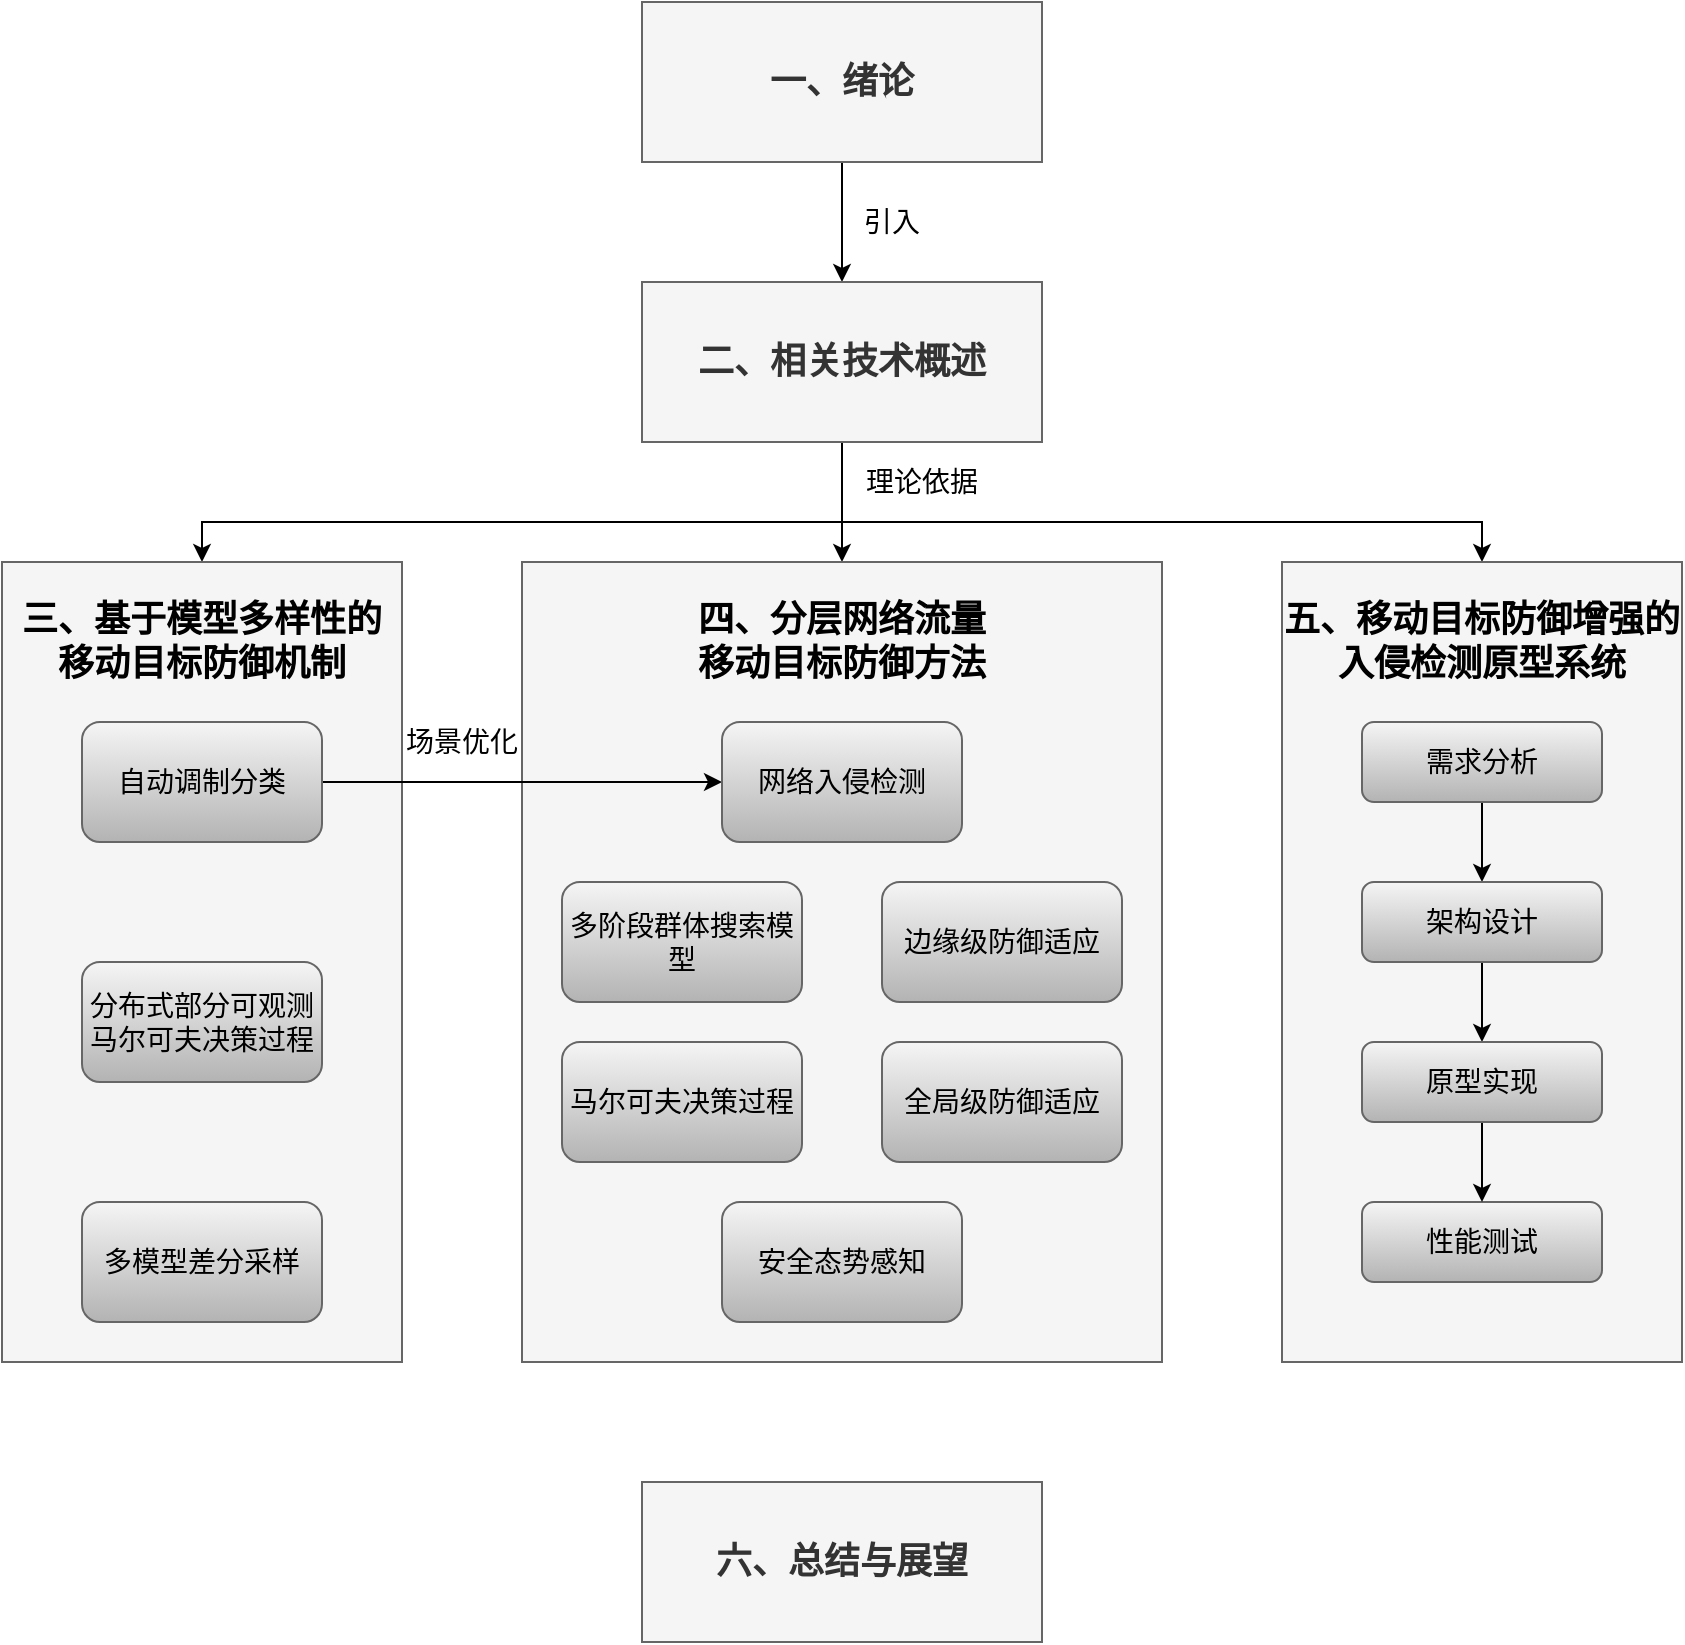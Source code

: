 <mxfile version="26.0.14">
  <diagram name="第 1 页" id="qc2q_1On10yiy-To-4JP">
    <mxGraphModel dx="1097" dy="1290" grid="1" gridSize="10" guides="1" tooltips="1" connect="1" arrows="1" fold="1" page="1" pageScale="1" pageWidth="1169" pageHeight="827" math="0" shadow="0">
      <root>
        <mxCell id="0" />
        <mxCell id="1" parent="0" />
        <mxCell id="NPRY7WiiiutcvWt0n5j4-31" style="edgeStyle=orthogonalEdgeStyle;rounded=0;orthogonalLoop=1;jettySize=auto;html=1;exitX=0.5;exitY=1;exitDx=0;exitDy=0;entryX=0.5;entryY=0;entryDx=0;entryDy=0;" edge="1" parent="1" source="NPRY7WiiiutcvWt0n5j4-1" target="NPRY7WiiiutcvWt0n5j4-2">
          <mxGeometry relative="1" as="geometry" />
        </mxCell>
        <mxCell id="NPRY7WiiiutcvWt0n5j4-1" value="一、绪论" style="rounded=0;whiteSpace=wrap;html=1;fontSize=18;fontStyle=1;fillColor=#f5f5f5;fontColor=#333333;strokeColor=#666666;" vertex="1" parent="1">
          <mxGeometry x="340" width="200" height="80" as="geometry" />
        </mxCell>
        <mxCell id="NPRY7WiiiutcvWt0n5j4-33" style="edgeStyle=orthogonalEdgeStyle;rounded=0;orthogonalLoop=1;jettySize=auto;html=1;exitX=0.5;exitY=1;exitDx=0;exitDy=0;entryX=0.5;entryY=0;entryDx=0;entryDy=0;" edge="1" parent="1" source="NPRY7WiiiutcvWt0n5j4-2" target="NPRY7WiiiutcvWt0n5j4-8">
          <mxGeometry relative="1" as="geometry">
            <Array as="points">
              <mxPoint x="440" y="260" />
              <mxPoint x="120" y="260" />
            </Array>
          </mxGeometry>
        </mxCell>
        <mxCell id="NPRY7WiiiutcvWt0n5j4-34" style="edgeStyle=orthogonalEdgeStyle;rounded=0;orthogonalLoop=1;jettySize=auto;html=1;exitX=0.5;exitY=1;exitDx=0;exitDy=0;entryX=0.5;entryY=0;entryDx=0;entryDy=0;" edge="1" parent="1" source="NPRY7WiiiutcvWt0n5j4-2" target="NPRY7WiiiutcvWt0n5j4-9">
          <mxGeometry relative="1" as="geometry" />
        </mxCell>
        <mxCell id="NPRY7WiiiutcvWt0n5j4-35" style="edgeStyle=orthogonalEdgeStyle;rounded=0;orthogonalLoop=1;jettySize=auto;html=1;exitX=0.5;exitY=1;exitDx=0;exitDy=0;entryX=0.5;entryY=0;entryDx=0;entryDy=0;" edge="1" parent="1" source="NPRY7WiiiutcvWt0n5j4-2" target="NPRY7WiiiutcvWt0n5j4-10">
          <mxGeometry relative="1" as="geometry">
            <Array as="points">
              <mxPoint x="440" y="260" />
              <mxPoint x="760" y="260" />
            </Array>
          </mxGeometry>
        </mxCell>
        <mxCell id="NPRY7WiiiutcvWt0n5j4-2" value="二、相关技术概述" style="rounded=0;whiteSpace=wrap;html=1;fontSize=18;fontStyle=1;fillColor=#f5f5f5;fontColor=#333333;strokeColor=#666666;" vertex="1" parent="1">
          <mxGeometry x="340" y="140" width="200" height="80" as="geometry" />
        </mxCell>
        <mxCell id="NPRY7WiiiutcvWt0n5j4-3" value="六、总结与展望" style="rounded=0;whiteSpace=wrap;html=1;fontSize=18;fontStyle=1;fillColor=#f5f5f5;fontColor=#333333;strokeColor=#666666;" vertex="1" parent="1">
          <mxGeometry x="340" y="740" width="200" height="80" as="geometry" />
        </mxCell>
        <mxCell id="NPRY7WiiiutcvWt0n5j4-4" value="" style="rounded=0;whiteSpace=wrap;html=1;fillColor=#f5f5f5;fontColor=#333333;strokeColor=#666666;" vertex="1" parent="1">
          <mxGeometry x="20" y="280" width="200" height="400" as="geometry" />
        </mxCell>
        <mxCell id="NPRY7WiiiutcvWt0n5j4-6" value="" style="rounded=0;whiteSpace=wrap;html=1;fillColor=#f5f5f5;fontColor=#333333;strokeColor=#666666;" vertex="1" parent="1">
          <mxGeometry x="280" y="280" width="320" height="400" as="geometry" />
        </mxCell>
        <mxCell id="NPRY7WiiiutcvWt0n5j4-7" value="" style="rounded=0;whiteSpace=wrap;html=1;fillColor=#f5f5f5;fontColor=#333333;strokeColor=#666666;" vertex="1" parent="1">
          <mxGeometry x="660" y="280" width="200" height="400" as="geometry" />
        </mxCell>
        <mxCell id="NPRY7WiiiutcvWt0n5j4-8" value="三、基于模型多样性的&lt;div&gt;移动目标防御机制&lt;/div&gt;" style="text;html=1;align=center;verticalAlign=middle;whiteSpace=wrap;rounded=0;fontSize=18;fontStyle=1" vertex="1" parent="1">
          <mxGeometry x="20" y="280" width="200" height="80" as="geometry" />
        </mxCell>
        <mxCell id="NPRY7WiiiutcvWt0n5j4-9" value="四、分层网络流量&lt;div&gt;移动目标防御方法&lt;/div&gt;" style="text;html=1;align=center;verticalAlign=middle;whiteSpace=wrap;rounded=0;fontSize=18;fontStyle=1" vertex="1" parent="1">
          <mxGeometry x="280" y="280" width="320" height="80" as="geometry" />
        </mxCell>
        <mxCell id="NPRY7WiiiutcvWt0n5j4-10" value="五、移动目标防御增强的入侵检测原型系统" style="text;html=1;align=center;verticalAlign=middle;whiteSpace=wrap;rounded=0;fontSize=18;fontStyle=1" vertex="1" parent="1">
          <mxGeometry x="660" y="280" width="200" height="80" as="geometry" />
        </mxCell>
        <mxCell id="NPRY7WiiiutcvWt0n5j4-11" value="马尔可夫决策过程" style="rounded=1;whiteSpace=wrap;html=1;fontSize=14;fillColor=#f5f5f5;gradientColor=#b3b3b3;strokeColor=#666666;" vertex="1" parent="1">
          <mxGeometry x="300" y="520" width="120" height="60" as="geometry" />
        </mxCell>
        <mxCell id="NPRY7WiiiutcvWt0n5j4-12" value="分布式部分可观测马尔可夫决策过程" style="rounded=1;whiteSpace=wrap;html=1;fontSize=14;fillColor=#f5f5f5;gradientColor=#b3b3b3;strokeColor=#666666;" vertex="1" parent="1">
          <mxGeometry x="60" y="480" width="120" height="60" as="geometry" />
        </mxCell>
        <mxCell id="NPRY7WiiiutcvWt0n5j4-13" value="多模型差分采样" style="rounded=1;whiteSpace=wrap;html=1;fontSize=14;fillColor=#f5f5f5;gradientColor=#b3b3b3;strokeColor=#666666;" vertex="1" parent="1">
          <mxGeometry x="60" y="600" width="120" height="60" as="geometry" />
        </mxCell>
        <mxCell id="NPRY7WiiiutcvWt0n5j4-14" value="边缘级防御适应" style="rounded=1;whiteSpace=wrap;html=1;fontSize=14;fillColor=#f5f5f5;gradientColor=#b3b3b3;strokeColor=#666666;" vertex="1" parent="1">
          <mxGeometry x="460" y="440" width="120" height="60" as="geometry" />
        </mxCell>
        <mxCell id="NPRY7WiiiutcvWt0n5j4-15" value="全局级防御适应" style="rounded=1;whiteSpace=wrap;html=1;fontSize=14;fillColor=#f5f5f5;gradientColor=#b3b3b3;strokeColor=#666666;" vertex="1" parent="1">
          <mxGeometry x="460" y="520" width="120" height="60" as="geometry" />
        </mxCell>
        <mxCell id="NPRY7WiiiutcvWt0n5j4-26" style="edgeStyle=orthogonalEdgeStyle;rounded=0;orthogonalLoop=1;jettySize=auto;html=1;exitX=1;exitY=0.5;exitDx=0;exitDy=0;entryX=0;entryY=0.5;entryDx=0;entryDy=0;" edge="1" parent="1" source="NPRY7WiiiutcvWt0n5j4-16" target="NPRY7WiiiutcvWt0n5j4-17">
          <mxGeometry relative="1" as="geometry" />
        </mxCell>
        <mxCell id="NPRY7WiiiutcvWt0n5j4-16" value="自动调制分类" style="rounded=1;whiteSpace=wrap;html=1;fontSize=14;fillColor=#f5f5f5;gradientColor=#b3b3b3;strokeColor=#666666;" vertex="1" parent="1">
          <mxGeometry x="60" y="360" width="120" height="60" as="geometry" />
        </mxCell>
        <mxCell id="NPRY7WiiiutcvWt0n5j4-17" value="网络入侵检测" style="rounded=1;whiteSpace=wrap;html=1;fontSize=14;fillColor=#f5f5f5;gradientColor=#b3b3b3;strokeColor=#666666;" vertex="1" parent="1">
          <mxGeometry x="380" y="360" width="120" height="60" as="geometry" />
        </mxCell>
        <mxCell id="NPRY7WiiiutcvWt0n5j4-18" value="多阶段群体搜索模型" style="rounded=1;whiteSpace=wrap;html=1;fontSize=14;fillColor=#f5f5f5;gradientColor=#b3b3b3;strokeColor=#666666;" vertex="1" parent="1">
          <mxGeometry x="300" y="440" width="120" height="60" as="geometry" />
        </mxCell>
        <mxCell id="NPRY7WiiiutcvWt0n5j4-27" style="edgeStyle=orthogonalEdgeStyle;rounded=0;orthogonalLoop=1;jettySize=auto;html=1;exitX=0.5;exitY=1;exitDx=0;exitDy=0;entryX=0.5;entryY=0;entryDx=0;entryDy=0;" edge="1" parent="1" source="NPRY7WiiiutcvWt0n5j4-19" target="NPRY7WiiiutcvWt0n5j4-21">
          <mxGeometry relative="1" as="geometry" />
        </mxCell>
        <mxCell id="NPRY7WiiiutcvWt0n5j4-19" value="需求分析" style="rounded=1;whiteSpace=wrap;html=1;fontSize=14;fillColor=#f5f5f5;gradientColor=#b3b3b3;strokeColor=#666666;" vertex="1" parent="1">
          <mxGeometry x="700" y="360" width="120" height="40" as="geometry" />
        </mxCell>
        <mxCell id="NPRY7WiiiutcvWt0n5j4-20" value="性能测试" style="rounded=1;whiteSpace=wrap;html=1;fontSize=14;fillColor=#f5f5f5;gradientColor=#b3b3b3;strokeColor=#666666;" vertex="1" parent="1">
          <mxGeometry x="700" y="600" width="120" height="40" as="geometry" />
        </mxCell>
        <mxCell id="NPRY7WiiiutcvWt0n5j4-28" style="edgeStyle=orthogonalEdgeStyle;rounded=0;orthogonalLoop=1;jettySize=auto;html=1;exitX=0.5;exitY=1;exitDx=0;exitDy=0;entryX=0.5;entryY=0;entryDx=0;entryDy=0;" edge="1" parent="1" source="NPRY7WiiiutcvWt0n5j4-21" target="NPRY7WiiiutcvWt0n5j4-22">
          <mxGeometry relative="1" as="geometry" />
        </mxCell>
        <mxCell id="NPRY7WiiiutcvWt0n5j4-21" value="架构设计" style="rounded=1;whiteSpace=wrap;html=1;fontSize=14;fillColor=#f5f5f5;gradientColor=#b3b3b3;strokeColor=#666666;" vertex="1" parent="1">
          <mxGeometry x="700" y="440" width="120" height="40" as="geometry" />
        </mxCell>
        <mxCell id="NPRY7WiiiutcvWt0n5j4-29" style="edgeStyle=orthogonalEdgeStyle;rounded=0;orthogonalLoop=1;jettySize=auto;html=1;exitX=0.5;exitY=1;exitDx=0;exitDy=0;entryX=0.5;entryY=0;entryDx=0;entryDy=0;" edge="1" parent="1" source="NPRY7WiiiutcvWt0n5j4-22" target="NPRY7WiiiutcvWt0n5j4-20">
          <mxGeometry relative="1" as="geometry" />
        </mxCell>
        <mxCell id="NPRY7WiiiutcvWt0n5j4-22" value="原型实现" style="rounded=1;whiteSpace=wrap;html=1;fontSize=14;fillColor=#f5f5f5;gradientColor=#b3b3b3;strokeColor=#666666;" vertex="1" parent="1">
          <mxGeometry x="700" y="520" width="120" height="40" as="geometry" />
        </mxCell>
        <mxCell id="NPRY7WiiiutcvWt0n5j4-25" value="安全态势感知" style="rounded=1;whiteSpace=wrap;html=1;fontSize=14;fillColor=#f5f5f5;gradientColor=#b3b3b3;strokeColor=#666666;" vertex="1" parent="1">
          <mxGeometry x="380" y="600" width="120" height="60" as="geometry" />
        </mxCell>
        <mxCell id="NPRY7WiiiutcvWt0n5j4-30" value="场景优化" style="text;html=1;align=center;verticalAlign=middle;whiteSpace=wrap;rounded=0;fontSize=14;" vertex="1" parent="1">
          <mxGeometry x="220" y="350" width="60" height="40" as="geometry" />
        </mxCell>
        <mxCell id="NPRY7WiiiutcvWt0n5j4-32" value="引入" style="text;html=1;align=center;verticalAlign=middle;whiteSpace=wrap;rounded=0;fontSize=14;" vertex="1" parent="1">
          <mxGeometry x="440" y="100" width="50" height="20" as="geometry" />
        </mxCell>
        <mxCell id="NPRY7WiiiutcvWt0n5j4-36" value="理论依据" style="text;html=1;align=center;verticalAlign=middle;whiteSpace=wrap;rounded=0;fontSize=14;" vertex="1" parent="1">
          <mxGeometry x="440" y="220" width="80" height="40" as="geometry" />
        </mxCell>
      </root>
    </mxGraphModel>
  </diagram>
</mxfile>
